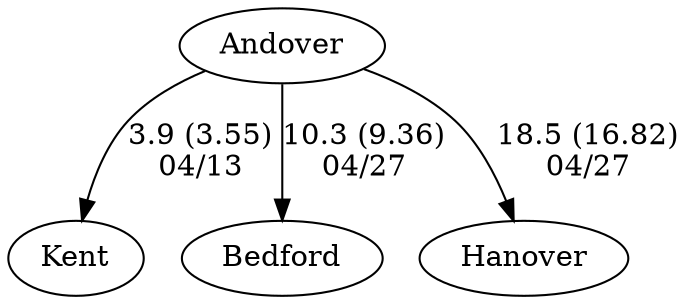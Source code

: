 digraph girls2foursAndover {Kent [URL="girls2foursAndoverKent.html"];Bedford [URL="girls2foursAndoverBedford.html"];Andover [URL="girls2foursAndoverAndover.html"];Hanover [URL="girls2foursAndoverHanover.html"];Andover -> Kent[label="3.9 (3.55)
04/13", weight="97", tooltip="NEIRA,Andover, Kent School			
Distance: 1650 Conditions: Strong following current.Variable 15-20mph cross tailwind gusting to 30mph. Comments: Times should not be compared given the strong current and floating start. In the boys' third boat, times were not taken but margins were recorded - the margin is recorded as time from the winning crew.
Andover wins the Perry and Brown Trophy (Boys' 1st boat) and Kent wins the Hart Perry Cup (Girls' 1st boat).
Thank you to Kent for making the long drive and a great day of racing.
None", URL="https://www.row2k.com/results/resultspage.cfm?UID=B22AAA979AF5CD66BC6FB376321A25A4&cat=5", random="random"]; 
Andover -> Bedford[label="10.3 (9.36)
04/27", weight="90", tooltip="NEIRA,Andover vs. Hanover High School vs. Bedford			
Distance: 1650 Conditions: Calm conditions to start racing with tailwind building over the course of the afternoon. 5-10mph. Order of racing:
B3, G5, B4, G4, B2, G2, B5, G1, B1, G6, G3, B6. Comments: Not all races started at the line. Times should not be compared.
In the G6 race, Hanover cut the turn buoy which is grounds for a disqualification.
In the B4 race, Hanover caught multiple boat-stopping crabs.
Thank you to all crews for making the trip. And special thank you to the athletes willing to double up or create composite crews to get everyone on the water today.
None", URL="https://www.row2k.com/results/resultspage.cfm?UID=A21A42AB805198290F7DED1497014168&cat=5", random="random"]; 
Andover -> Hanover[label="18.5 (16.82)
04/27", weight="82", tooltip="NEIRA,Andover vs. Hanover High School vs. Bedford			
Distance: 1650 Conditions: Calm conditions to start racing with tailwind building over the course of the afternoon. 5-10mph. Order of racing:
B3, G5, B4, G4, B2, G2, B5, G1, B1, G6, G3, B6. Comments: Not all races started at the line. Times should not be compared.
In the G6 race, Hanover cut the turn buoy which is grounds for a disqualification.
In the B4 race, Hanover caught multiple boat-stopping crabs.
Thank you to all crews for making the trip. And special thank you to the athletes willing to double up or create composite crews to get everyone on the water today.
None", URL="https://www.row2k.com/results/resultspage.cfm?UID=A21A42AB805198290F7DED1497014168&cat=5", random="random"]}
